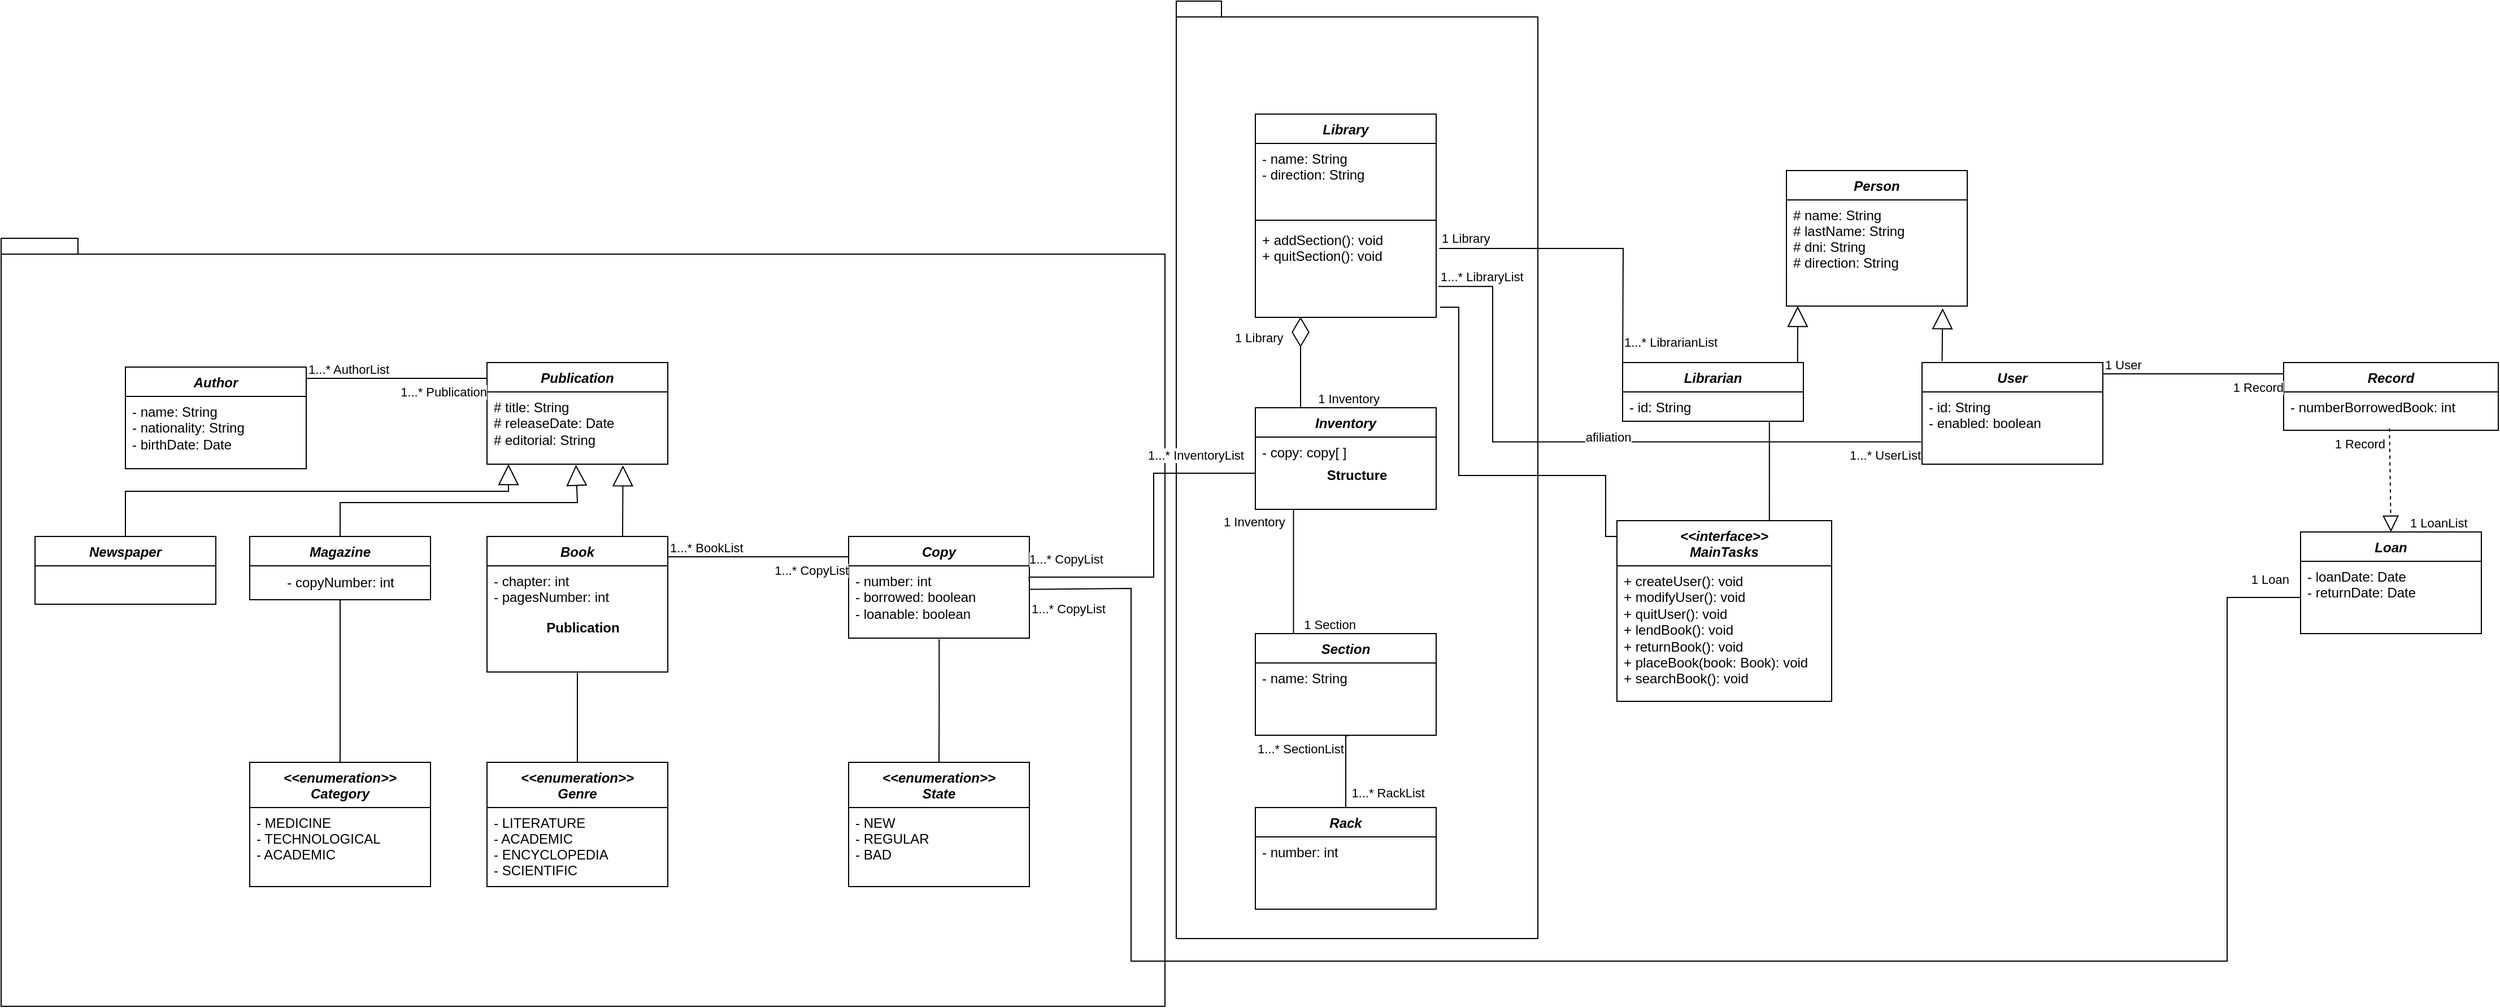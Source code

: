 <mxfile version="24.3.1" type="github">
  <diagram id="C5RBs43oDa-KdzZeNtuy" name="Page-1">
    <mxGraphModel dx="4279" dy="2562" grid="1" gridSize="10" guides="1" tooltips="1" connect="1" arrows="1" fold="1" page="1" pageScale="1" pageWidth="827" pageHeight="1169" math="0" shadow="0">
      <root>
        <mxCell id="WIyWlLk6GJQsqaUBKTNV-0" />
        <mxCell id="WIyWlLk6GJQsqaUBKTNV-1" parent="WIyWlLk6GJQsqaUBKTNV-0" />
        <mxCell id="c3afByQmrDaTbbPtqfAJ-0" value="Publication" style="shape=folder;fontStyle=1;spacingTop=10;tabWidth=40;tabHeight=14;tabPosition=left;html=1;whiteSpace=wrap;" vertex="1" parent="WIyWlLk6GJQsqaUBKTNV-1">
          <mxGeometry x="-1250" y="-280" width="1030" height="680" as="geometry" />
        </mxCell>
        <mxCell id="c3afByQmrDaTbbPtqfAJ-1" value="Structure" style="shape=folder;fontStyle=1;spacingTop=10;tabWidth=40;tabHeight=14;tabPosition=left;html=1;whiteSpace=wrap;" vertex="1" parent="WIyWlLk6GJQsqaUBKTNV-1">
          <mxGeometry x="-210" y="-490" width="320" height="830" as="geometry" />
        </mxCell>
        <mxCell id="c3afByQmrDaTbbPtqfAJ-2" value="Book" style="swimlane;fontStyle=3;align=center;verticalAlign=top;childLayout=stackLayout;horizontal=1;startSize=26;horizontalStack=0;resizeParent=1;resizeParentMax=0;resizeLast=0;collapsible=1;marginBottom=0;whiteSpace=wrap;html=1;" vertex="1" parent="WIyWlLk6GJQsqaUBKTNV-1">
          <mxGeometry x="-820" y="-16" width="160" height="120" as="geometry" />
        </mxCell>
        <mxCell id="c3afByQmrDaTbbPtqfAJ-3" value="- chapter: int&lt;div&gt;- pagesNumber: int&lt;/div&gt;" style="text;strokeColor=none;fillColor=none;align=left;verticalAlign=top;spacingLeft=4;spacingRight=4;overflow=hidden;rotatable=0;points=[[0,0.5],[1,0.5]];portConstraint=eastwest;whiteSpace=wrap;html=1;" vertex="1" parent="c3afByQmrDaTbbPtqfAJ-2">
          <mxGeometry y="26" width="160" height="94" as="geometry" />
        </mxCell>
        <mxCell id="c3afByQmrDaTbbPtqfAJ-4" value="Newspaper" style="swimlane;fontStyle=3;align=center;verticalAlign=top;childLayout=stackLayout;horizontal=1;startSize=26;horizontalStack=0;resizeParent=1;resizeParentMax=0;resizeLast=0;collapsible=1;marginBottom=0;whiteSpace=wrap;html=1;" vertex="1" parent="WIyWlLk6GJQsqaUBKTNV-1">
          <mxGeometry x="-1220" y="-16" width="160" height="60" as="geometry" />
        </mxCell>
        <mxCell id="c3afByQmrDaTbbPtqfAJ-5" value="User" style="swimlane;fontStyle=3;align=center;verticalAlign=top;childLayout=stackLayout;horizontal=1;startSize=26;horizontalStack=0;resizeParent=1;resizeParentMax=0;resizeLast=0;collapsible=1;marginBottom=0;whiteSpace=wrap;html=1;" vertex="1" parent="WIyWlLk6GJQsqaUBKTNV-1">
          <mxGeometry x="450" y="-170" width="160" height="90" as="geometry" />
        </mxCell>
        <mxCell id="c3afByQmrDaTbbPtqfAJ-6" value="- id: String&lt;div&gt;- enabled: boolean&lt;/div&gt;" style="text;strokeColor=none;fillColor=none;align=left;verticalAlign=top;spacingLeft=4;spacingRight=4;overflow=hidden;rotatable=0;points=[[0,0.5],[1,0.5]];portConstraint=eastwest;whiteSpace=wrap;html=1;" vertex="1" parent="c3afByQmrDaTbbPtqfAJ-5">
          <mxGeometry y="26" width="160" height="64" as="geometry" />
        </mxCell>
        <mxCell id="c3afByQmrDaTbbPtqfAJ-7" value="Person" style="swimlane;fontStyle=3;align=center;verticalAlign=top;childLayout=stackLayout;horizontal=1;startSize=26;horizontalStack=0;resizeParent=1;resizeLast=0;collapsible=1;marginBottom=0;rounded=0;shadow=0;strokeWidth=1;" vertex="1" parent="WIyWlLk6GJQsqaUBKTNV-1">
          <mxGeometry x="330" y="-340" width="160" height="120" as="geometry">
            <mxRectangle x="230" y="140" width="160" height="26" as="alternateBounds" />
          </mxGeometry>
        </mxCell>
        <mxCell id="c3afByQmrDaTbbPtqfAJ-8" value="# name: String&#xa;# lastName: String&#xa;# dni: String&#xa;# direction: String &#xa;" style="text;align=left;verticalAlign=top;spacingLeft=4;spacingRight=4;overflow=hidden;rotatable=0;points=[[0,0.5],[1,0.5]];portConstraint=eastwest;" vertex="1" parent="c3afByQmrDaTbbPtqfAJ-7">
          <mxGeometry y="26" width="160" height="94" as="geometry" />
        </mxCell>
        <mxCell id="c3afByQmrDaTbbPtqfAJ-9" value="&lt;&lt;enumeration&gt;&gt;&#xa;Category" style="swimlane;fontStyle=3;align=center;verticalAlign=top;childLayout=stackLayout;horizontal=1;startSize=40;horizontalStack=0;resizeParent=1;resizeLast=0;collapsible=1;marginBottom=0;rounded=0;shadow=0;strokeWidth=1;" vertex="1" parent="WIyWlLk6GJQsqaUBKTNV-1">
          <mxGeometry x="-1030" y="184" width="160" height="110" as="geometry">
            <mxRectangle x="340" y="380" width="170" height="26" as="alternateBounds" />
          </mxGeometry>
        </mxCell>
        <mxCell id="c3afByQmrDaTbbPtqfAJ-10" value="- MEDICINE&#xa;- TECHNOLOGICAL&#xa;- ACADEMIC" style="text;align=left;verticalAlign=top;spacingLeft=4;spacingRight=4;overflow=hidden;rotatable=0;points=[[0,0.5],[1,0.5]];portConstraint=eastwest;" vertex="1" parent="c3afByQmrDaTbbPtqfAJ-9">
          <mxGeometry y="40" width="160" height="70" as="geometry" />
        </mxCell>
        <mxCell id="c3afByQmrDaTbbPtqfAJ-11" value="Record" style="swimlane;fontStyle=3;align=center;verticalAlign=top;childLayout=stackLayout;horizontal=1;startSize=26;horizontalStack=0;resizeParent=1;resizeLast=0;collapsible=1;marginBottom=0;rounded=0;shadow=0;strokeWidth=1;" vertex="1" parent="WIyWlLk6GJQsqaUBKTNV-1">
          <mxGeometry x="770" y="-170" width="190" height="60" as="geometry">
            <mxRectangle x="340" y="380" width="170" height="26" as="alternateBounds" />
          </mxGeometry>
        </mxCell>
        <mxCell id="c3afByQmrDaTbbPtqfAJ-12" value="- numberBorrowedBook: int" style="text;align=left;verticalAlign=top;spacingLeft=4;spacingRight=4;overflow=hidden;rotatable=0;points=[[0,0.5],[1,0.5]];portConstraint=eastwest;" vertex="1" parent="c3afByQmrDaTbbPtqfAJ-11">
          <mxGeometry y="26" width="190" height="34" as="geometry" />
        </mxCell>
        <mxCell id="c3afByQmrDaTbbPtqfAJ-13" value="Author" style="swimlane;fontStyle=3;align=center;verticalAlign=top;childLayout=stackLayout;horizontal=1;startSize=26;horizontalStack=0;resizeParent=1;resizeParentMax=0;resizeLast=0;collapsible=1;marginBottom=0;whiteSpace=wrap;html=1;" vertex="1" parent="WIyWlLk6GJQsqaUBKTNV-1">
          <mxGeometry x="-1140" y="-166" width="160" height="90" as="geometry" />
        </mxCell>
        <mxCell id="c3afByQmrDaTbbPtqfAJ-14" value="- name: String&lt;div&gt;- nationality: String&lt;/div&gt;&lt;div&gt;- birthDate: Date&lt;/div&gt;" style="text;strokeColor=none;fillColor=none;align=left;verticalAlign=top;spacingLeft=4;spacingRight=4;overflow=hidden;rotatable=0;points=[[0,0.5],[1,0.5]];portConstraint=eastwest;whiteSpace=wrap;html=1;" vertex="1" parent="c3afByQmrDaTbbPtqfAJ-13">
          <mxGeometry y="26" width="160" height="64" as="geometry" />
        </mxCell>
        <mxCell id="c3afByQmrDaTbbPtqfAJ-15" value="Magazine" style="swimlane;fontStyle=3;align=center;verticalAlign=top;childLayout=stackLayout;horizontal=1;startSize=26;horizontalStack=0;resizeParent=1;resizeParentMax=0;resizeLast=0;collapsible=1;marginBottom=0;whiteSpace=wrap;html=1;" vertex="1" parent="WIyWlLk6GJQsqaUBKTNV-1">
          <mxGeometry x="-1030" y="-16" width="160" height="56" as="geometry" />
        </mxCell>
        <mxCell id="c3afByQmrDaTbbPtqfAJ-16" value="- copyNumber: int" style="text;html=1;align=center;verticalAlign=middle;resizable=0;points=[];autosize=1;strokeColor=none;fillColor=none;" vertex="1" parent="c3afByQmrDaTbbPtqfAJ-15">
          <mxGeometry y="26" width="160" height="30" as="geometry" />
        </mxCell>
        <mxCell id="c3afByQmrDaTbbPtqfAJ-17" value="Librarian" style="swimlane;fontStyle=3;align=center;verticalAlign=top;childLayout=stackLayout;horizontal=1;startSize=26;horizontalStack=0;resizeParent=1;resizeParentMax=0;resizeLast=0;collapsible=1;marginBottom=0;whiteSpace=wrap;html=1;" vertex="1" parent="WIyWlLk6GJQsqaUBKTNV-1">
          <mxGeometry x="185" y="-170" width="160" height="52" as="geometry" />
        </mxCell>
        <mxCell id="c3afByQmrDaTbbPtqfAJ-18" value="- id: String" style="text;strokeColor=none;fillColor=none;align=left;verticalAlign=top;spacingLeft=4;spacingRight=4;overflow=hidden;rotatable=0;points=[[0,0.5],[1,0.5]];portConstraint=eastwest;whiteSpace=wrap;html=1;" vertex="1" parent="c3afByQmrDaTbbPtqfAJ-17">
          <mxGeometry y="26" width="160" height="26" as="geometry" />
        </mxCell>
        <mxCell id="c3afByQmrDaTbbPtqfAJ-19" value="" style="endArrow=block;endSize=16;endFill=0;html=1;rounded=0;entryX=0.864;entryY=1.021;entryDx=0;entryDy=0;entryPerimeter=0;exitX=0.111;exitY=-0.014;exitDx=0;exitDy=0;exitPerimeter=0;" edge="1" parent="WIyWlLk6GJQsqaUBKTNV-1" source="c3afByQmrDaTbbPtqfAJ-5" target="c3afByQmrDaTbbPtqfAJ-8">
          <mxGeometry width="160" relative="1" as="geometry">
            <mxPoint x="390" y="-180" as="sourcePoint" />
            <mxPoint x="550" y="-180" as="targetPoint" />
          </mxGeometry>
        </mxCell>
        <mxCell id="c3afByQmrDaTbbPtqfAJ-20" value="" style="endArrow=block;endSize=16;endFill=0;html=1;rounded=0;entryX=0.864;entryY=1.021;entryDx=0;entryDy=0;entryPerimeter=0;exitX=0.968;exitY=0.013;exitDx=0;exitDy=0;exitPerimeter=0;" edge="1" parent="WIyWlLk6GJQsqaUBKTNV-1" source="c3afByQmrDaTbbPtqfAJ-17">
          <mxGeometry width="160" relative="1" as="geometry">
            <mxPoint x="340" y="-173" as="sourcePoint" />
            <mxPoint x="340" y="-220" as="targetPoint" />
          </mxGeometry>
        </mxCell>
        <mxCell id="c3afByQmrDaTbbPtqfAJ-21" value="" style="endArrow=none;html=1;edgeStyle=orthogonalEdgeStyle;rounded=0;" edge="1" parent="WIyWlLk6GJQsqaUBKTNV-1">
          <mxGeometry relative="1" as="geometry">
            <mxPoint x="610" y="-160" as="sourcePoint" />
            <mxPoint x="770" y="-160" as="targetPoint" />
          </mxGeometry>
        </mxCell>
        <mxCell id="c3afByQmrDaTbbPtqfAJ-22" value="1 User" style="edgeLabel;resizable=0;html=1;align=left;verticalAlign=bottom;" connectable="0" vertex="1" parent="c3afByQmrDaTbbPtqfAJ-21">
          <mxGeometry x="-1" relative="1" as="geometry">
            <mxPoint as="offset" />
          </mxGeometry>
        </mxCell>
        <mxCell id="c3afByQmrDaTbbPtqfAJ-23" value="1 Record" style="edgeLabel;resizable=0;html=1;align=right;verticalAlign=bottom;" connectable="0" vertex="1" parent="c3afByQmrDaTbbPtqfAJ-21">
          <mxGeometry x="1" relative="1" as="geometry">
            <mxPoint y="20" as="offset" />
          </mxGeometry>
        </mxCell>
        <mxCell id="c3afByQmrDaTbbPtqfAJ-24" value="" style="endArrow=none;html=1;edgeStyle=orthogonalEdgeStyle;rounded=0;exitX=1.017;exitY=0.256;exitDx=0;exitDy=0;exitPerimeter=0;" edge="1" parent="WIyWlLk6GJQsqaUBKTNV-1" source="c3afByQmrDaTbbPtqfAJ-30">
          <mxGeometry relative="1" as="geometry">
            <mxPoint x="19.84" y="-159.8" as="sourcePoint" />
            <mxPoint x="185" y="-160" as="targetPoint" />
          </mxGeometry>
        </mxCell>
        <mxCell id="c3afByQmrDaTbbPtqfAJ-25" value="1 Library" style="edgeLabel;resizable=0;html=1;align=left;verticalAlign=bottom;" connectable="0" vertex="1" parent="c3afByQmrDaTbbPtqfAJ-24">
          <mxGeometry x="-1" relative="1" as="geometry" />
        </mxCell>
        <mxCell id="c3afByQmrDaTbbPtqfAJ-26" value="1...* LibrarianList" style="edgeLabel;resizable=0;html=1;align=right;verticalAlign=bottom;" connectable="0" vertex="1" parent="c3afByQmrDaTbbPtqfAJ-24">
          <mxGeometry x="1" relative="1" as="geometry">
            <mxPoint x="85" y="-20" as="offset" />
          </mxGeometry>
        </mxCell>
        <mxCell id="c3afByQmrDaTbbPtqfAJ-27" value="Library" style="swimlane;fontStyle=3;align=center;verticalAlign=top;childLayout=stackLayout;horizontal=1;startSize=26;horizontalStack=0;resizeParent=1;resizeParentMax=0;resizeLast=0;collapsible=1;marginBottom=0;whiteSpace=wrap;html=1;" vertex="1" parent="WIyWlLk6GJQsqaUBKTNV-1">
          <mxGeometry x="-140" y="-390" width="160" height="180" as="geometry" />
        </mxCell>
        <mxCell id="c3afByQmrDaTbbPtqfAJ-28" value="- name: String&lt;div&gt;- direction: String&lt;/div&gt;" style="text;strokeColor=none;fillColor=none;align=left;verticalAlign=top;spacingLeft=4;spacingRight=4;overflow=hidden;rotatable=0;points=[[0,0.5],[1,0.5]];portConstraint=eastwest;whiteSpace=wrap;html=1;" vertex="1" parent="c3afByQmrDaTbbPtqfAJ-27">
          <mxGeometry y="26" width="160" height="64" as="geometry" />
        </mxCell>
        <mxCell id="c3afByQmrDaTbbPtqfAJ-29" value="" style="line;strokeWidth=1;fillColor=none;align=left;verticalAlign=middle;spacingTop=-1;spacingLeft=3;spacingRight=3;rotatable=0;labelPosition=right;points=[];portConstraint=eastwest;strokeColor=inherit;" vertex="1" parent="c3afByQmrDaTbbPtqfAJ-27">
          <mxGeometry y="90" width="160" height="8" as="geometry" />
        </mxCell>
        <mxCell id="c3afByQmrDaTbbPtqfAJ-30" value="+ addSection(): void&lt;div&gt;+ quitSection(): void&lt;/div&gt;&lt;div&gt;&lt;br&gt;&lt;/div&gt;" style="text;strokeColor=none;fillColor=none;align=left;verticalAlign=top;spacingLeft=4;spacingRight=4;overflow=hidden;rotatable=0;points=[[0,0.5],[1,0.5]];portConstraint=eastwest;whiteSpace=wrap;html=1;" vertex="1" parent="c3afByQmrDaTbbPtqfAJ-27">
          <mxGeometry y="98" width="160" height="82" as="geometry" />
        </mxCell>
        <mxCell id="c3afByQmrDaTbbPtqfAJ-31" value="Section" style="swimlane;fontStyle=3;align=center;verticalAlign=top;childLayout=stackLayout;horizontal=1;startSize=26;horizontalStack=0;resizeParent=1;resizeParentMax=0;resizeLast=0;collapsible=1;marginBottom=0;whiteSpace=wrap;html=1;" vertex="1" parent="WIyWlLk6GJQsqaUBKTNV-1">
          <mxGeometry x="-140" y="70" width="160" height="90" as="geometry" />
        </mxCell>
        <mxCell id="c3afByQmrDaTbbPtqfAJ-32" value="- name: String" style="text;strokeColor=none;fillColor=none;align=left;verticalAlign=top;spacingLeft=4;spacingRight=4;overflow=hidden;rotatable=0;points=[[0,0.5],[1,0.5]];portConstraint=eastwest;whiteSpace=wrap;html=1;" vertex="1" parent="c3afByQmrDaTbbPtqfAJ-31">
          <mxGeometry y="26" width="160" height="64" as="geometry" />
        </mxCell>
        <mxCell id="c3afByQmrDaTbbPtqfAJ-33" value="Loan" style="swimlane;fontStyle=3;align=center;verticalAlign=top;childLayout=stackLayout;horizontal=1;startSize=26;horizontalStack=0;resizeParent=1;resizeParentMax=0;resizeLast=0;collapsible=1;marginBottom=0;whiteSpace=wrap;html=1;" vertex="1" parent="WIyWlLk6GJQsqaUBKTNV-1">
          <mxGeometry x="785" y="-20" width="160" height="90" as="geometry" />
        </mxCell>
        <mxCell id="c3afByQmrDaTbbPtqfAJ-34" value="- loanDate: Date&lt;div&gt;- returnDate: Date&lt;/div&gt;" style="text;strokeColor=none;fillColor=none;align=left;verticalAlign=top;spacingLeft=4;spacingRight=4;overflow=hidden;rotatable=0;points=[[0,0.5],[1,0.5]];portConstraint=eastwest;whiteSpace=wrap;html=1;" vertex="1" parent="c3afByQmrDaTbbPtqfAJ-33">
          <mxGeometry y="26" width="160" height="64" as="geometry" />
        </mxCell>
        <mxCell id="c3afByQmrDaTbbPtqfAJ-35" value="Rack" style="swimlane;fontStyle=3;align=center;verticalAlign=top;childLayout=stackLayout;horizontal=1;startSize=26;horizontalStack=0;resizeParent=1;resizeParentMax=0;resizeLast=0;collapsible=1;marginBottom=0;whiteSpace=wrap;html=1;" vertex="1" parent="WIyWlLk6GJQsqaUBKTNV-1">
          <mxGeometry x="-140" y="224" width="160" height="90" as="geometry" />
        </mxCell>
        <mxCell id="c3afByQmrDaTbbPtqfAJ-36" value="- number: int" style="text;strokeColor=none;fillColor=none;align=left;verticalAlign=top;spacingLeft=4;spacingRight=4;overflow=hidden;rotatable=0;points=[[0,0.5],[1,0.5]];portConstraint=eastwest;whiteSpace=wrap;html=1;" vertex="1" parent="c3afByQmrDaTbbPtqfAJ-35">
          <mxGeometry y="26" width="160" height="64" as="geometry" />
        </mxCell>
        <mxCell id="c3afByQmrDaTbbPtqfAJ-37" value="Publication" style="swimlane;fontStyle=3;align=center;verticalAlign=top;childLayout=stackLayout;horizontal=1;startSize=26;horizontalStack=0;resizeParent=1;resizeParentMax=0;resizeLast=0;collapsible=1;marginBottom=0;whiteSpace=wrap;html=1;" vertex="1" parent="WIyWlLk6GJQsqaUBKTNV-1">
          <mxGeometry x="-820" y="-170" width="160" height="90" as="geometry" />
        </mxCell>
        <mxCell id="c3afByQmrDaTbbPtqfAJ-38" value="# title: String&lt;div&gt;# releaseDate: Date&lt;/div&gt;&lt;div&gt;# editorial: String&lt;/div&gt;" style="text;strokeColor=none;fillColor=none;align=left;verticalAlign=top;spacingLeft=4;spacingRight=4;overflow=hidden;rotatable=0;points=[[0,0.5],[1,0.5]];portConstraint=eastwest;whiteSpace=wrap;html=1;" vertex="1" parent="c3afByQmrDaTbbPtqfAJ-37">
          <mxGeometry y="26" width="160" height="64" as="geometry" />
        </mxCell>
        <mxCell id="c3afByQmrDaTbbPtqfAJ-39" value="&lt;&lt;enumeration&gt;&gt;&#xa;Genre" style="swimlane;fontStyle=3;align=center;verticalAlign=top;childLayout=stackLayout;horizontal=1;startSize=40;horizontalStack=0;resizeParent=1;resizeLast=0;collapsible=1;marginBottom=0;rounded=0;shadow=0;strokeWidth=1;" vertex="1" parent="WIyWlLk6GJQsqaUBKTNV-1">
          <mxGeometry x="-820" y="184" width="160" height="110" as="geometry">
            <mxRectangle x="340" y="380" width="170" height="26" as="alternateBounds" />
          </mxGeometry>
        </mxCell>
        <mxCell id="c3afByQmrDaTbbPtqfAJ-40" value="- LITERATURE&#xa;- ACADEMIC&#xa;- ENCYCLOPEDIA&#xa;- SCIENTIFIC" style="text;align=left;verticalAlign=top;spacingLeft=4;spacingRight=4;overflow=hidden;rotatable=0;points=[[0,0.5],[1,0.5]];portConstraint=eastwest;" vertex="1" parent="c3afByQmrDaTbbPtqfAJ-39">
          <mxGeometry y="40" width="160" height="70" as="geometry" />
        </mxCell>
        <mxCell id="c3afByQmrDaTbbPtqfAJ-41" value="" style="endArrow=none;html=1;edgeStyle=orthogonalEdgeStyle;rounded=0;" edge="1" parent="WIyWlLk6GJQsqaUBKTNV-1">
          <mxGeometry relative="1" as="geometry">
            <mxPoint x="-980" y="-156" as="sourcePoint" />
            <mxPoint x="-820" y="-156" as="targetPoint" />
          </mxGeometry>
        </mxCell>
        <mxCell id="c3afByQmrDaTbbPtqfAJ-42" value="1...* AuthorList" style="edgeLabel;resizable=0;html=1;align=left;verticalAlign=bottom;" connectable="0" vertex="1" parent="c3afByQmrDaTbbPtqfAJ-41">
          <mxGeometry x="-1" relative="1" as="geometry" />
        </mxCell>
        <mxCell id="c3afByQmrDaTbbPtqfAJ-43" value="1...* Publication" style="edgeLabel;resizable=0;html=1;align=right;verticalAlign=bottom;" connectable="0" vertex="1" parent="c3afByQmrDaTbbPtqfAJ-41">
          <mxGeometry x="1" relative="1" as="geometry">
            <mxPoint y="20" as="offset" />
          </mxGeometry>
        </mxCell>
        <mxCell id="c3afByQmrDaTbbPtqfAJ-44" value="" style="endArrow=none;html=1;edgeStyle=orthogonalEdgeStyle;rounded=0;exitX=1.012;exitY=0.666;exitDx=0;exitDy=0;exitPerimeter=0;entryX=-0.005;entryY=0.691;entryDx=0;entryDy=0;entryPerimeter=0;" edge="1" parent="WIyWlLk6GJQsqaUBKTNV-1" source="c3afByQmrDaTbbPtqfAJ-30" target="c3afByQmrDaTbbPtqfAJ-6">
          <mxGeometry relative="1" as="geometry">
            <mxPoint x="19.84" y="-59.8" as="sourcePoint" />
            <mxPoint x="480" y="-80" as="targetPoint" />
            <Array as="points">
              <mxPoint x="70" y="-237" />
              <mxPoint x="70" y="-100" />
            </Array>
          </mxGeometry>
        </mxCell>
        <mxCell id="c3afByQmrDaTbbPtqfAJ-45" value="1...* LibraryList" style="edgeLabel;resizable=0;html=1;align=left;verticalAlign=bottom;" connectable="0" vertex="1" parent="c3afByQmrDaTbbPtqfAJ-44">
          <mxGeometry x="-1" relative="1" as="geometry" />
        </mxCell>
        <mxCell id="c3afByQmrDaTbbPtqfAJ-46" value="1...* UserList" style="edgeLabel;resizable=0;html=1;align=right;verticalAlign=bottom;" connectable="0" vertex="1" parent="c3afByQmrDaTbbPtqfAJ-44">
          <mxGeometry x="1" relative="1" as="geometry">
            <mxPoint y="20" as="offset" />
          </mxGeometry>
        </mxCell>
        <mxCell id="c3afByQmrDaTbbPtqfAJ-47" value="afiliation" style="edgeLabel;html=1;align=center;verticalAlign=middle;resizable=0;points=[];" vertex="1" connectable="0" parent="c3afByQmrDaTbbPtqfAJ-44">
          <mxGeometry x="0.016" y="4" relative="1" as="geometry">
            <mxPoint as="offset" />
          </mxGeometry>
        </mxCell>
        <mxCell id="c3afByQmrDaTbbPtqfAJ-48" value="Copy" style="swimlane;fontStyle=3;align=center;verticalAlign=top;childLayout=stackLayout;horizontal=1;startSize=26;horizontalStack=0;resizeParent=1;resizeParentMax=0;resizeLast=0;collapsible=1;marginBottom=0;whiteSpace=wrap;html=1;" vertex="1" parent="WIyWlLk6GJQsqaUBKTNV-1">
          <mxGeometry x="-500" y="-16" width="160" height="90" as="geometry" />
        </mxCell>
        <mxCell id="c3afByQmrDaTbbPtqfAJ-49" value="- number: int&lt;div&gt;- borrowed: boolean&lt;/div&gt;&lt;div&gt;- loanable: boolean&lt;/div&gt;" style="text;strokeColor=none;fillColor=none;align=left;verticalAlign=top;spacingLeft=4;spacingRight=4;overflow=hidden;rotatable=0;points=[[0,0.5],[1,0.5]];portConstraint=eastwest;whiteSpace=wrap;html=1;" vertex="1" parent="c3afByQmrDaTbbPtqfAJ-48">
          <mxGeometry y="26" width="160" height="64" as="geometry" />
        </mxCell>
        <mxCell id="c3afByQmrDaTbbPtqfAJ-50" value="&lt;&lt;enumeration&gt;&gt;&#xa;State" style="swimlane;fontStyle=3;align=center;verticalAlign=top;childLayout=stackLayout;horizontal=1;startSize=40;horizontalStack=0;resizeParent=1;resizeLast=0;collapsible=1;marginBottom=0;rounded=0;shadow=0;strokeWidth=1;" vertex="1" parent="WIyWlLk6GJQsqaUBKTNV-1">
          <mxGeometry x="-500" y="184" width="160" height="110" as="geometry">
            <mxRectangle x="340" y="380" width="170" height="26" as="alternateBounds" />
          </mxGeometry>
        </mxCell>
        <mxCell id="c3afByQmrDaTbbPtqfAJ-51" value="- NEW&#xa;- REGULAR&#xa;- BAD" style="text;align=left;verticalAlign=top;spacingLeft=4;spacingRight=4;overflow=hidden;rotatable=0;points=[[0,0.5],[1,0.5]];portConstraint=eastwest;" vertex="1" parent="c3afByQmrDaTbbPtqfAJ-50">
          <mxGeometry y="40" width="160" height="70" as="geometry" />
        </mxCell>
        <mxCell id="c3afByQmrDaTbbPtqfAJ-52" value="" style="endArrow=none;html=1;edgeStyle=orthogonalEdgeStyle;rounded=0;exitX=0.5;exitY=1;exitDx=0;exitDy=0;entryX=0.5;entryY=0;entryDx=0;entryDy=0;" edge="1" parent="WIyWlLk6GJQsqaUBKTNV-1" source="c3afByQmrDaTbbPtqfAJ-15" target="c3afByQmrDaTbbPtqfAJ-9">
          <mxGeometry relative="1" as="geometry">
            <mxPoint x="-990" y="124" as="sourcePoint" />
            <mxPoint x="-830" y="124" as="targetPoint" />
          </mxGeometry>
        </mxCell>
        <mxCell id="c3afByQmrDaTbbPtqfAJ-53" value="" style="endArrow=block;endSize=16;endFill=0;html=1;rounded=0;exitX=0.5;exitY=0;exitDx=0;exitDy=0;entryX=0.492;entryY=1.01;entryDx=0;entryDy=0;entryPerimeter=0;" edge="1" parent="WIyWlLk6GJQsqaUBKTNV-1" source="c3afByQmrDaTbbPtqfAJ-15" target="c3afByQmrDaTbbPtqfAJ-38">
          <mxGeometry width="160" relative="1" as="geometry">
            <mxPoint x="-930" y="-46" as="sourcePoint" />
            <mxPoint x="-790" y="-76" as="targetPoint" />
            <Array as="points">
              <mxPoint x="-950" y="-46" />
              <mxPoint x="-740" y="-46" />
            </Array>
          </mxGeometry>
        </mxCell>
        <mxCell id="c3afByQmrDaTbbPtqfAJ-54" value="" style="endArrow=block;endSize=16;endFill=0;html=1;rounded=0;exitX=0.75;exitY=0;exitDx=0;exitDy=0;entryX=0.752;entryY=1.017;entryDx=0;entryDy=0;entryPerimeter=0;" edge="1" parent="WIyWlLk6GJQsqaUBKTNV-1" source="c3afByQmrDaTbbPtqfAJ-2" target="c3afByQmrDaTbbPtqfAJ-38">
          <mxGeometry width="160" relative="1" as="geometry">
            <mxPoint x="-730" y="-36" as="sourcePoint" />
            <mxPoint x="-570" y="-36" as="targetPoint" />
          </mxGeometry>
        </mxCell>
        <mxCell id="c3afByQmrDaTbbPtqfAJ-55" value="" style="endArrow=none;html=1;edgeStyle=orthogonalEdgeStyle;rounded=0;entryX=0.5;entryY=0;entryDx=0;entryDy=0;exitX=0.5;exitY=1.005;exitDx=0;exitDy=0;exitPerimeter=0;" edge="1" parent="WIyWlLk6GJQsqaUBKTNV-1" source="c3afByQmrDaTbbPtqfAJ-3" target="c3afByQmrDaTbbPtqfAJ-39">
          <mxGeometry relative="1" as="geometry">
            <mxPoint x="-738.4" y="108.676" as="sourcePoint" />
            <mxPoint x="-940" y="194" as="targetPoint" />
            <Array as="points" />
          </mxGeometry>
        </mxCell>
        <mxCell id="c3afByQmrDaTbbPtqfAJ-56" value="" style="endArrow=none;html=1;edgeStyle=orthogonalEdgeStyle;rounded=0;" edge="1" parent="WIyWlLk6GJQsqaUBKTNV-1">
          <mxGeometry relative="1" as="geometry">
            <mxPoint x="-660" y="2" as="sourcePoint" />
            <mxPoint x="-500" y="2" as="targetPoint" />
          </mxGeometry>
        </mxCell>
        <mxCell id="c3afByQmrDaTbbPtqfAJ-57" value="1...* BookList" style="edgeLabel;resizable=0;html=1;align=left;verticalAlign=bottom;" connectable="0" vertex="1" parent="c3afByQmrDaTbbPtqfAJ-56">
          <mxGeometry x="-1" relative="1" as="geometry" />
        </mxCell>
        <mxCell id="c3afByQmrDaTbbPtqfAJ-58" value="1...* CopyList" style="edgeLabel;resizable=0;html=1;align=right;verticalAlign=bottom;" connectable="0" vertex="1" parent="c3afByQmrDaTbbPtqfAJ-56">
          <mxGeometry x="1" relative="1" as="geometry">
            <mxPoint y="20" as="offset" />
          </mxGeometry>
        </mxCell>
        <mxCell id="c3afByQmrDaTbbPtqfAJ-59" value="" style="endArrow=none;html=1;edgeStyle=orthogonalEdgeStyle;rounded=0;entryX=0.5;entryY=0;entryDx=0;entryDy=0;exitX=0.501;exitY=1.016;exitDx=0;exitDy=0;exitPerimeter=0;" edge="1" parent="WIyWlLk6GJQsqaUBKTNV-1" source="c3afByQmrDaTbbPtqfAJ-49" target="c3afByQmrDaTbbPtqfAJ-50">
          <mxGeometry relative="1" as="geometry">
            <mxPoint x="-500" y="134" as="sourcePoint" />
            <mxPoint x="-340" y="134" as="targetPoint" />
          </mxGeometry>
        </mxCell>
        <mxCell id="c3afByQmrDaTbbPtqfAJ-60" value="" style="endArrow=block;endSize=16;endFill=0;html=1;rounded=0;exitX=0.5;exitY=0;exitDx=0;exitDy=0;entryX=0.492;entryY=1.01;entryDx=0;entryDy=0;entryPerimeter=0;" edge="1" parent="WIyWlLk6GJQsqaUBKTNV-1" source="c3afByQmrDaTbbPtqfAJ-4">
          <mxGeometry width="160" relative="1" as="geometry">
            <mxPoint x="-1010" y="-17" as="sourcePoint" />
            <mxPoint x="-801" y="-80" as="targetPoint" />
            <Array as="points">
              <mxPoint x="-1140" y="-56" />
              <mxPoint x="-801" y="-56" />
            </Array>
          </mxGeometry>
        </mxCell>
        <mxCell id="c3afByQmrDaTbbPtqfAJ-61" value="" style="endArrow=none;html=1;edgeStyle=orthogonalEdgeStyle;rounded=0;entryX=0;entryY=0.5;entryDx=0;entryDy=0;exitX=0.999;exitY=0.212;exitDx=0;exitDy=0;exitPerimeter=0;" edge="1" parent="WIyWlLk6GJQsqaUBKTNV-1" source="c3afByQmrDaTbbPtqfAJ-49" target="c3afByQmrDaTbbPtqfAJ-72">
          <mxGeometry relative="1" as="geometry">
            <mxPoint x="-240" y="20" as="sourcePoint" />
            <mxPoint x="-310" y="-80" as="targetPoint" />
            <Array as="points">
              <mxPoint x="-340" y="20" />
              <mxPoint x="-230" y="20" />
              <mxPoint x="-230" y="-72" />
            </Array>
          </mxGeometry>
        </mxCell>
        <mxCell id="c3afByQmrDaTbbPtqfAJ-62" value="1...* CopyList" style="edgeLabel;resizable=0;html=1;align=left;verticalAlign=bottom;" connectable="0" vertex="1" parent="c3afByQmrDaTbbPtqfAJ-61">
          <mxGeometry x="-1" relative="1" as="geometry">
            <mxPoint x="-2" y="-11" as="offset" />
          </mxGeometry>
        </mxCell>
        <mxCell id="c3afByQmrDaTbbPtqfAJ-63" value="1...* InventoryList" style="edgeLabel;resizable=0;html=1;align=right;verticalAlign=bottom;" connectable="0" vertex="1" parent="c3afByQmrDaTbbPtqfAJ-61">
          <mxGeometry x="1" relative="1" as="geometry">
            <mxPoint x="-10" y="-8" as="offset" />
          </mxGeometry>
        </mxCell>
        <mxCell id="c3afByQmrDaTbbPtqfAJ-64" value="" style="endArrow=none;html=1;edgeStyle=orthogonalEdgeStyle;rounded=0;entryX=0.5;entryY=0;entryDx=0;entryDy=0;exitX=0.515;exitY=1.005;exitDx=0;exitDy=0;exitPerimeter=0;" edge="1" parent="WIyWlLk6GJQsqaUBKTNV-1" source="c3afByQmrDaTbbPtqfAJ-32" target="c3afByQmrDaTbbPtqfAJ-35">
          <mxGeometry relative="1" as="geometry">
            <mxPoint x="-140" y="190" as="sourcePoint" />
            <mxPoint x="20" y="190" as="targetPoint" />
            <Array as="points">
              <mxPoint x="-60" y="160" />
            </Array>
          </mxGeometry>
        </mxCell>
        <mxCell id="c3afByQmrDaTbbPtqfAJ-65" value="1...* SectionList" style="edgeLabel;resizable=0;html=1;align=left;verticalAlign=bottom;" connectable="0" vertex="1" parent="c3afByQmrDaTbbPtqfAJ-64">
          <mxGeometry x="-1" relative="1" as="geometry">
            <mxPoint x="-82" y="20" as="offset" />
          </mxGeometry>
        </mxCell>
        <mxCell id="c3afByQmrDaTbbPtqfAJ-66" value="1...* RackList" style="edgeLabel;resizable=0;html=1;align=right;verticalAlign=bottom;" connectable="0" vertex="1" parent="c3afByQmrDaTbbPtqfAJ-64">
          <mxGeometry x="1" relative="1" as="geometry">
            <mxPoint x="70" y="-4" as="offset" />
          </mxGeometry>
        </mxCell>
        <mxCell id="c3afByQmrDaTbbPtqfAJ-67" value="&amp;lt;&amp;lt;interface&amp;gt;&amp;gt;&lt;div&gt;MainTasks&lt;/div&gt;" style="swimlane;fontStyle=3;align=center;verticalAlign=top;childLayout=stackLayout;horizontal=1;startSize=40;horizontalStack=0;resizeParent=1;resizeParentMax=0;resizeLast=0;collapsible=1;marginBottom=0;whiteSpace=wrap;html=1;" vertex="1" parent="WIyWlLk6GJQsqaUBKTNV-1">
          <mxGeometry x="180" y="-30" width="190" height="160" as="geometry" />
        </mxCell>
        <mxCell id="c3afByQmrDaTbbPtqfAJ-68" value="&lt;div&gt;+ createUser(): void&lt;/div&gt;&lt;div&gt;+ modifyUser(): void&lt;/div&gt;&lt;div&gt;+ quitUser(): void&lt;/div&gt;&lt;div&gt;+ lendBook(): void&lt;/div&gt;&lt;div&gt;+ returnBook(): void&lt;/div&gt;&lt;div&gt;+ placeBook(book: Book): void&lt;/div&gt;&lt;div&gt;+ searchBook(): void&lt;/div&gt;" style="text;strokeColor=none;fillColor=none;align=left;verticalAlign=top;spacingLeft=4;spacingRight=4;overflow=hidden;rotatable=0;points=[[0,0.5],[1,0.5]];portConstraint=eastwest;whiteSpace=wrap;html=1;" vertex="1" parent="c3afByQmrDaTbbPtqfAJ-67">
          <mxGeometry y="40" width="190" height="120" as="geometry" />
        </mxCell>
        <mxCell id="c3afByQmrDaTbbPtqfAJ-69" value="" style="endArrow=none;html=1;edgeStyle=orthogonalEdgeStyle;rounded=0;exitX=0.812;exitY=1.007;exitDx=0;exitDy=0;exitPerimeter=0;entryX=0.75;entryY=0;entryDx=0;entryDy=0;" edge="1" parent="WIyWlLk6GJQsqaUBKTNV-1" source="c3afByQmrDaTbbPtqfAJ-18" target="c3afByQmrDaTbbPtqfAJ-67">
          <mxGeometry relative="1" as="geometry">
            <mxPoint x="440" y="28.41" as="sourcePoint" />
            <mxPoint x="600" y="28.41" as="targetPoint" />
            <Array as="points">
              <mxPoint x="315" y="-30" />
            </Array>
          </mxGeometry>
        </mxCell>
        <mxCell id="c3afByQmrDaTbbPtqfAJ-70" value="" style="endArrow=none;html=1;edgeStyle=orthogonalEdgeStyle;rounded=0;exitX=1.022;exitY=0.89;exitDx=0;exitDy=0;exitPerimeter=0;" edge="1" parent="WIyWlLk6GJQsqaUBKTNV-1" source="c3afByQmrDaTbbPtqfAJ-30">
          <mxGeometry relative="1" as="geometry">
            <mxPoint x="20" y="-16" as="sourcePoint" />
            <mxPoint x="180" y="-16" as="targetPoint" />
            <Array as="points">
              <mxPoint x="40" y="-219" />
              <mxPoint x="40" y="-70" />
              <mxPoint x="170" y="-70" />
              <mxPoint x="170" y="-16" />
            </Array>
          </mxGeometry>
        </mxCell>
        <mxCell id="c3afByQmrDaTbbPtqfAJ-71" value="Inventory" style="swimlane;fontStyle=3;align=center;verticalAlign=top;childLayout=stackLayout;horizontal=1;startSize=26;horizontalStack=0;resizeParent=1;resizeParentMax=0;resizeLast=0;collapsible=1;marginBottom=0;whiteSpace=wrap;html=1;" vertex="1" parent="WIyWlLk6GJQsqaUBKTNV-1">
          <mxGeometry x="-140" y="-130" width="160" height="90" as="geometry" />
        </mxCell>
        <mxCell id="c3afByQmrDaTbbPtqfAJ-72" value="- copy: copy[ ]&amp;nbsp;" style="text;strokeColor=none;fillColor=none;align=left;verticalAlign=top;spacingLeft=4;spacingRight=4;overflow=hidden;rotatable=0;points=[[0,0.5],[1,0.5]];portConstraint=eastwest;whiteSpace=wrap;html=1;" vertex="1" parent="c3afByQmrDaTbbPtqfAJ-71">
          <mxGeometry y="26" width="160" height="64" as="geometry" />
        </mxCell>
        <mxCell id="c3afByQmrDaTbbPtqfAJ-73" value="" style="endArrow=block;dashed=1;endFill=0;endSize=12;html=1;rounded=0;entryX=0.5;entryY=0;entryDx=0;entryDy=0;exitX=0.493;exitY=0.947;exitDx=0;exitDy=0;exitPerimeter=0;" edge="1" parent="WIyWlLk6GJQsqaUBKTNV-1" source="c3afByQmrDaTbbPtqfAJ-12" target="c3afByQmrDaTbbPtqfAJ-33">
          <mxGeometry width="160" relative="1" as="geometry">
            <mxPoint x="520" y="28.5" as="sourcePoint" />
            <mxPoint x="680" y="28.5" as="targetPoint" />
          </mxGeometry>
        </mxCell>
        <mxCell id="c3afByQmrDaTbbPtqfAJ-74" value="1 Record" style="edgeLabel;resizable=0;html=1;align=right;verticalAlign=bottom;" connectable="0" vertex="1" parent="WIyWlLk6GJQsqaUBKTNV-1">
          <mxGeometry x="860" y="-90.0" as="geometry" />
        </mxCell>
        <mxCell id="c3afByQmrDaTbbPtqfAJ-75" value="1 LoanList" style="edgeLabel;resizable=0;html=1;align=left;verticalAlign=bottom;" connectable="0" vertex="1" parent="WIyWlLk6GJQsqaUBKTNV-1">
          <mxGeometry x="880" y="-20" as="geometry" />
        </mxCell>
        <mxCell id="c3afByQmrDaTbbPtqfAJ-76" value="" style="endArrow=none;html=1;edgeStyle=orthogonalEdgeStyle;rounded=0;entryX=0;entryY=0.5;entryDx=0;entryDy=0;exitX=0.998;exitY=0.325;exitDx=0;exitDy=0;exitPerimeter=0;" edge="1" parent="WIyWlLk6GJQsqaUBKTNV-1" source="c3afByQmrDaTbbPtqfAJ-49" target="c3afByQmrDaTbbPtqfAJ-34">
          <mxGeometry relative="1" as="geometry">
            <mxPoint x="-330" y="34" as="sourcePoint" />
            <mxPoint x="-130" y="-62" as="targetPoint" />
            <Array as="points">
              <mxPoint x="-330" y="31" />
              <mxPoint x="-250" y="30" />
              <mxPoint x="-250" y="360" />
              <mxPoint x="720" y="360" />
              <mxPoint x="720" y="38" />
            </Array>
          </mxGeometry>
        </mxCell>
        <mxCell id="c3afByQmrDaTbbPtqfAJ-77" value="1...* CopyList" style="edgeLabel;resizable=0;html=1;align=left;verticalAlign=bottom;" connectable="0" vertex="1" parent="c3afByQmrDaTbbPtqfAJ-76">
          <mxGeometry x="-1" relative="1" as="geometry">
            <mxPoint y="26" as="offset" />
          </mxGeometry>
        </mxCell>
        <mxCell id="c3afByQmrDaTbbPtqfAJ-78" value="1 Loan" style="edgeLabel;resizable=0;html=1;align=right;verticalAlign=bottom;" connectable="0" vertex="1" parent="c3afByQmrDaTbbPtqfAJ-76">
          <mxGeometry x="1" relative="1" as="geometry">
            <mxPoint x="-10" y="-8" as="offset" />
          </mxGeometry>
        </mxCell>
        <mxCell id="c3afByQmrDaTbbPtqfAJ-79" value="" style="endArrow=diamondThin;endFill=0;endSize=24;html=1;rounded=0;entryX=0.25;entryY=0.995;entryDx=0;entryDy=0;entryPerimeter=0;exitX=0.25;exitY=0;exitDx=0;exitDy=0;" edge="1" parent="WIyWlLk6GJQsqaUBKTNV-1" source="c3afByQmrDaTbbPtqfAJ-71" target="c3afByQmrDaTbbPtqfAJ-30">
          <mxGeometry width="160" relative="1" as="geometry">
            <mxPoint x="-250" y="-40" as="sourcePoint" />
            <mxPoint x="-90" y="-40" as="targetPoint" />
          </mxGeometry>
        </mxCell>
        <mxCell id="c3afByQmrDaTbbPtqfAJ-80" value="1 Library" style="edgeLabel;resizable=0;html=1;align=left;verticalAlign=bottom;" connectable="0" vertex="1" parent="WIyWlLk6GJQsqaUBKTNV-1">
          <mxGeometry x="-160.0" y="-183.016" as="geometry" />
        </mxCell>
        <mxCell id="c3afByQmrDaTbbPtqfAJ-81" value="1 Inventory" style="edgeLabel;resizable=0;html=1;align=right;verticalAlign=bottom;" connectable="0" vertex="1" parent="WIyWlLk6GJQsqaUBKTNV-1">
          <mxGeometry x="-29.999" y="-129.999" as="geometry" />
        </mxCell>
        <mxCell id="c3afByQmrDaTbbPtqfAJ-82" value="" style="endArrow=none;html=1;edgeStyle=orthogonalEdgeStyle;rounded=0;exitX=0.211;exitY=0.994;exitDx=0;exitDy=0;exitPerimeter=0;entryX=0.211;entryY=0.004;entryDx=0;entryDy=0;entryPerimeter=0;" edge="1" parent="WIyWlLk6GJQsqaUBKTNV-1" source="c3afByQmrDaTbbPtqfAJ-72" target="c3afByQmrDaTbbPtqfAJ-31">
          <mxGeometry relative="1" as="geometry">
            <mxPoint x="-150" y="13.57" as="sourcePoint" />
            <mxPoint x="10" y="13.57" as="targetPoint" />
          </mxGeometry>
        </mxCell>
        <mxCell id="c3afByQmrDaTbbPtqfAJ-83" value="1 Inventory" style="edgeLabel;resizable=0;html=1;align=left;verticalAlign=bottom;" connectable="0" vertex="1" parent="c3afByQmrDaTbbPtqfAJ-82">
          <mxGeometry x="-1" relative="1" as="geometry">
            <mxPoint x="-64" y="20" as="offset" />
          </mxGeometry>
        </mxCell>
        <mxCell id="c3afByQmrDaTbbPtqfAJ-84" value="1 Section" style="edgeLabel;resizable=0;html=1;align=right;verticalAlign=bottom;" connectable="0" vertex="1" parent="c3afByQmrDaTbbPtqfAJ-82">
          <mxGeometry x="1" relative="1" as="geometry">
            <mxPoint x="56" as="offset" />
          </mxGeometry>
        </mxCell>
      </root>
    </mxGraphModel>
  </diagram>
</mxfile>
